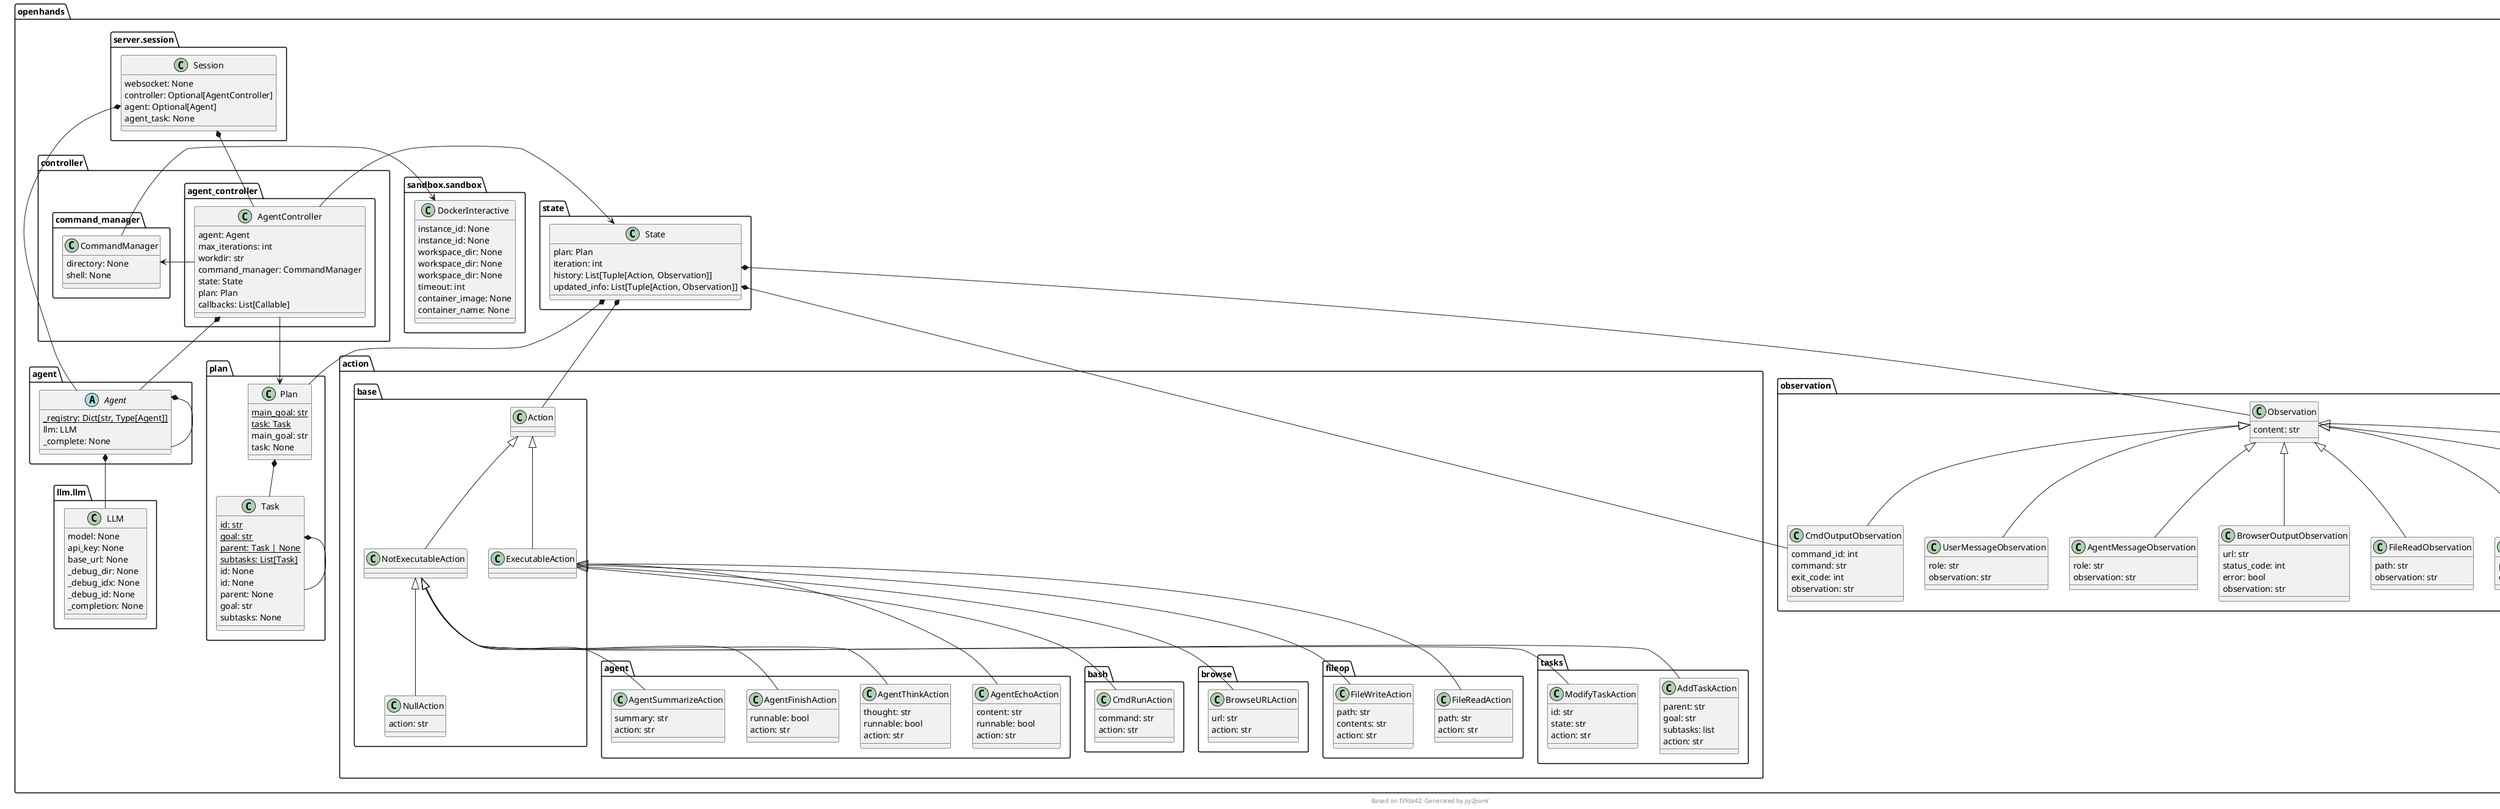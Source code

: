 @startuml openhands
!pragma useIntermediatePackages false

class openhands.action.agent.AgentEchoAction {
  content: str
  runnable: bool
  action: str
}
class openhands.action.agent.AgentFinishAction {
  runnable: bool
  action: str
}
class openhands.observation.AgentMessageObservation {
  role: str
  observation: str
}
class openhands.action.agent.AgentSummarizeAction {
  summary: str
  action: str
}
class openhands.action.agent.AgentThinkAction {
  thought: str
  runnable: bool
  action: str
}
class openhands.action.base.ExecutableAction {
}
class openhands.action.base.NotExecutableAction {
}
class openhands.observation.Observation {
  content: str
}
class openhands.action.base.Action {
}
class openhands.action.base.NullAction {
  action: str
}
class openhands.action.bash.CmdRunAction {
  command: str
  action: str
}
class openhands.action.browse.BrowseURLAction {
  url: str
  action: str
}
class openhands.observation.BrowserOutputObservation {
  url: str
  status_code: int
  error: bool
  observation: str
}
class openhands.action.fileop.FileReadAction {
  path: str
  action: str
}
class openhands.observation.FileReadObservation {
  path: str
  observation: str
}
class openhands.action.fileop.FileWriteAction {
  path: str
  contents: str
  action: str
}
class openhands.observation.FileWriteObservation {
  path: str
  observation: str
}
class openhands.action.tasks.AddTaskAction {
  parent: str
  goal: str
  subtasks: list
  action: str
}
class openhands.action.tasks.ModifyTaskAction {
  id: str
  state: str
  action: str
}
abstract class openhands.agent.Agent {
  _registry: Dict[str, Type[Agent]] {static}
  llm: LLM
  _complete: None
}
class openhands.llm.llm.LLM {
  model: None
  api_key: None
  base_url: None
  _debug_dir: None
  _debug_idx: None
  _debug_id: None
  _completion: None
}
class openhands.controller.agent_controller.AgentController {
  agent: Agent
  max_iterations: int
  workdir: str
  command_manager: CommandManager
  state: State
  plan: Plan
  callbacks: List[Callable]
}
class openhands.observation.AgentErrorObservation {
  observation: str
}
class openhands.controller.command_manager.CommandManager {
  directory: None
  shell: None
}
class openhands.observation.NullObservation {
  observation: str
}
class openhands.plan.Plan {
  main_goal: str {static}
  task: Task {static}
  main_goal: str
  task: None
}
class openhands.state.State {
  plan: Plan
  iteration: int
  history: List[Tuple[Action, Observation]]
  updated_info: List[Tuple[Action, Observation]]
}
class openhands.observation.CmdOutputObservation {
  command_id: int
  command: str
  exit_code: int
  observation: str
}
class openhands.sandbox.sandbox.DockerInteractive {
  instance_id: None
  instance_id: None
  workspace_dir: None
  workspace_dir: None
  workspace_dir: None
  timeout: int
  container_image: None
  container_name: None
}
class openhands.observation.UserMessageObservation {
  role: str
  observation: str
}
class openhands.plan.Task {
  id: str {static}
  goal: str {static}
  parent: Task | None {static}
  subtasks: List[Task] {static}
  id: None
  id: None
  parent: None
  goal: str
  subtasks: None
}

class openhands.server.session.Session {
  websocket: None
  controller: Optional[AgentController]
  agent: Optional[Agent]
  agent_task: None
}

openhands.action.base.ExecutableAction <|-- openhands.action.agent.AgentEchoAction
openhands.action.base.NotExecutableAction <|-- openhands.action.agent.AgentFinishAction
openhands.observation.Observation <|-- openhands.observation.AgentMessageObservation
openhands.action.base.NotExecutableAction <|-- openhands.action.agent.AgentSummarizeAction
openhands.action.base.NotExecutableAction <|-- openhands.action.agent.AgentThinkAction
openhands.action.base.Action <|-- openhands.action.base.ExecutableAction
openhands.action.base.Action <|-- openhands.action.base.NotExecutableAction
openhands.action.base.NotExecutableAction <|-- openhands.action.base.NullAction
openhands.action.base.ExecutableAction <|-- openhands.action.bash.CmdRunAction
openhands.action.base.ExecutableAction <|-- openhands.action.browse.BrowseURLAction
openhands.observation.Observation <|-- openhands.observation.BrowserOutputObservation
openhands.action.base.ExecutableAction <|-- openhands.action.fileop.FileReadAction
openhands.observation.Observation <|-- openhands.observation.FileReadObservation
openhands.action.base.ExecutableAction <|-- openhands.action.fileop.FileWriteAction
openhands.observation.Observation <|-- openhands.observation.FileWriteObservation
openhands.action.base.NotExecutableAction <|-- openhands.action.tasks.AddTaskAction
openhands.action.base.NotExecutableAction <|-- openhands.action.tasks.ModifyTaskAction
openhands.agent.Agent *-- openhands.agent.Agent
openhands.agent.Agent *-- openhands.llm.llm.LLM
openhands.controller.agent_controller.AgentController *-- openhands.agent.Agent
openhands.observation.Observation <|-- openhands.observation.AgentErrorObservation
openhands.observation.Observation <|-- openhands.observation.NullObservation
openhands.plan.Plan *-- openhands.plan.Task
openhands.state.State *-- openhands.plan.Plan
openhands.state.State *-- openhands.observation.CmdOutputObservation
openhands.state.State *-- openhands.action.base.Action
openhands.state.State *-- openhands.observation.Observation
openhands.observation.Observation <|-- openhands.observation.CmdOutputObservation
openhands.observation.Observation <|-- openhands.observation.UserMessageObservation
openhands.plan.Task *-- openhands.plan.Task
openhands.server.session.Session *-- openhands.controller.agent_controller.AgentController
openhands.server.session.Session *-- openhands.agent.Agent
openhands.controller.agent_controller.AgentController -> openhands.state.State
openhands.controller.agent_controller.AgentController -> openhands.plan.Plan
openhands.controller.agent_controller.AgentController -> openhands.controller.command_manager.CommandManager
openhands.controller.command_manager.CommandManager -> openhands.sandbox.sandbox.DockerInteractive

footer Based on f3fda42; Generated by //py2puml//
@enduml
